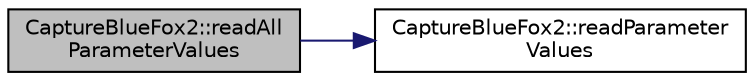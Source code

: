 digraph "CaptureBlueFox2::readAllParameterValues"
{
 // INTERACTIVE_SVG=YES
  edge [fontname="Helvetica",fontsize="10",labelfontname="Helvetica",labelfontsize="10"];
  node [fontname="Helvetica",fontsize="10",shape=record];
  rankdir="LR";
  Node1 [label="CaptureBlueFox2::readAll\lParameterValues",height=0.2,width=0.4,color="black", fillcolor="grey75", style="filled", fontcolor="black"];
  Node1 -> Node2 [color="midnightblue",fontsize="10",style="solid",fontname="Helvetica"];
  Node2 [label="CaptureBlueFox2::readParameter\lValues",height=0.2,width=0.4,color="black", fillcolor="white", style="filled",URL="$d6/d65/class_capture_blue_fox2.html#aebcfcb204521637080dff4d073946fc6"];
}
